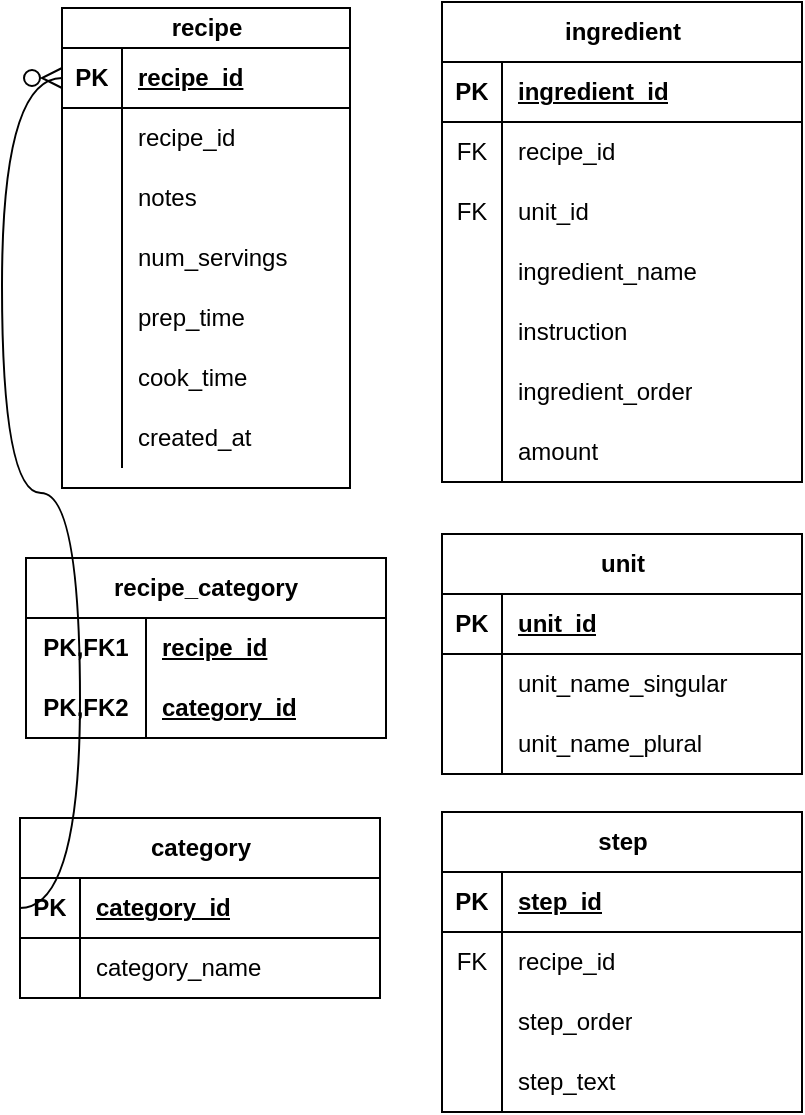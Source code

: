 <mxfile version="26.1.3">
  <diagram name="Page-1" id="1eu7WIIBuDmaCZxeOzzw">
    <mxGraphModel dx="1194" dy="828" grid="0" gridSize="10" guides="1" tooltips="1" connect="1" arrows="1" fold="1" page="0" pageScale="1" pageWidth="850" pageHeight="1100" math="0" shadow="0">
      <root>
        <mxCell id="0" />
        <mxCell id="1" parent="0" />
        <mxCell id="7HsE6MI-oBIblKTh3Ibe-1" value="recipe" style="shape=table;startSize=20;container=1;collapsible=1;childLayout=tableLayout;fixedRows=1;rowLines=0;fontStyle=1;align=center;resizeLast=1;html=1;" vertex="1" parent="1">
          <mxGeometry x="-223" y="-15" width="144" height="240" as="geometry" />
        </mxCell>
        <mxCell id="7HsE6MI-oBIblKTh3Ibe-2" value="" style="shape=tableRow;horizontal=0;startSize=0;swimlaneHead=0;swimlaneBody=0;fillColor=none;collapsible=0;dropTarget=0;points=[[0,0.5],[1,0.5]];portConstraint=eastwest;top=0;left=0;right=0;bottom=1;" vertex="1" parent="7HsE6MI-oBIblKTh3Ibe-1">
          <mxGeometry y="20" width="144" height="30" as="geometry" />
        </mxCell>
        <mxCell id="7HsE6MI-oBIblKTh3Ibe-3" value="PK" style="shape=partialRectangle;connectable=0;fillColor=none;top=0;left=0;bottom=0;right=0;fontStyle=1;overflow=hidden;whiteSpace=wrap;html=1;" vertex="1" parent="7HsE6MI-oBIblKTh3Ibe-2">
          <mxGeometry width="30" height="30" as="geometry">
            <mxRectangle width="30" height="30" as="alternateBounds" />
          </mxGeometry>
        </mxCell>
        <mxCell id="7HsE6MI-oBIblKTh3Ibe-4" value="recipe_id" style="shape=partialRectangle;connectable=0;fillColor=none;top=0;left=0;bottom=0;right=0;align=left;spacingLeft=6;fontStyle=5;overflow=hidden;whiteSpace=wrap;html=1;" vertex="1" parent="7HsE6MI-oBIblKTh3Ibe-2">
          <mxGeometry x="30" width="114" height="30" as="geometry">
            <mxRectangle width="114" height="30" as="alternateBounds" />
          </mxGeometry>
        </mxCell>
        <mxCell id="7HsE6MI-oBIblKTh3Ibe-5" value="" style="shape=tableRow;horizontal=0;startSize=0;swimlaneHead=0;swimlaneBody=0;fillColor=none;collapsible=0;dropTarget=0;points=[[0,0.5],[1,0.5]];portConstraint=eastwest;top=0;left=0;right=0;bottom=0;" vertex="1" parent="7HsE6MI-oBIblKTh3Ibe-1">
          <mxGeometry y="50" width="144" height="30" as="geometry" />
        </mxCell>
        <mxCell id="7HsE6MI-oBIblKTh3Ibe-6" value="" style="shape=partialRectangle;connectable=0;fillColor=none;top=0;left=0;bottom=0;right=0;editable=1;overflow=hidden;whiteSpace=wrap;html=1;" vertex="1" parent="7HsE6MI-oBIblKTh3Ibe-5">
          <mxGeometry width="30" height="30" as="geometry">
            <mxRectangle width="30" height="30" as="alternateBounds" />
          </mxGeometry>
        </mxCell>
        <mxCell id="7HsE6MI-oBIblKTh3Ibe-7" value="recipe_id" style="shape=partialRectangle;connectable=0;fillColor=none;top=0;left=0;bottom=0;right=0;align=left;spacingLeft=6;overflow=hidden;whiteSpace=wrap;html=1;" vertex="1" parent="7HsE6MI-oBIblKTh3Ibe-5">
          <mxGeometry x="30" width="114" height="30" as="geometry">
            <mxRectangle width="114" height="30" as="alternateBounds" />
          </mxGeometry>
        </mxCell>
        <mxCell id="7HsE6MI-oBIblKTh3Ibe-8" value="" style="shape=tableRow;horizontal=0;startSize=0;swimlaneHead=0;swimlaneBody=0;fillColor=none;collapsible=0;dropTarget=0;points=[[0,0.5],[1,0.5]];portConstraint=eastwest;top=0;left=0;right=0;bottom=0;" vertex="1" parent="7HsE6MI-oBIblKTh3Ibe-1">
          <mxGeometry y="80" width="144" height="30" as="geometry" />
        </mxCell>
        <mxCell id="7HsE6MI-oBIblKTh3Ibe-9" value="" style="shape=partialRectangle;connectable=0;fillColor=none;top=0;left=0;bottom=0;right=0;editable=1;overflow=hidden;whiteSpace=wrap;html=1;" vertex="1" parent="7HsE6MI-oBIblKTh3Ibe-8">
          <mxGeometry width="30" height="30" as="geometry">
            <mxRectangle width="30" height="30" as="alternateBounds" />
          </mxGeometry>
        </mxCell>
        <mxCell id="7HsE6MI-oBIblKTh3Ibe-10" value="notes" style="shape=partialRectangle;connectable=0;fillColor=none;top=0;left=0;bottom=0;right=0;align=left;spacingLeft=6;overflow=hidden;whiteSpace=wrap;html=1;" vertex="1" parent="7HsE6MI-oBIblKTh3Ibe-8">
          <mxGeometry x="30" width="114" height="30" as="geometry">
            <mxRectangle width="114" height="30" as="alternateBounds" />
          </mxGeometry>
        </mxCell>
        <mxCell id="7HsE6MI-oBIblKTh3Ibe-11" value="" style="shape=tableRow;horizontal=0;startSize=0;swimlaneHead=0;swimlaneBody=0;fillColor=none;collapsible=0;dropTarget=0;points=[[0,0.5],[1,0.5]];portConstraint=eastwest;top=0;left=0;right=0;bottom=0;" vertex="1" parent="7HsE6MI-oBIblKTh3Ibe-1">
          <mxGeometry y="110" width="144" height="30" as="geometry" />
        </mxCell>
        <mxCell id="7HsE6MI-oBIblKTh3Ibe-12" value="" style="shape=partialRectangle;connectable=0;fillColor=none;top=0;left=0;bottom=0;right=0;editable=1;overflow=hidden;whiteSpace=wrap;html=1;" vertex="1" parent="7HsE6MI-oBIblKTh3Ibe-11">
          <mxGeometry width="30" height="30" as="geometry">
            <mxRectangle width="30" height="30" as="alternateBounds" />
          </mxGeometry>
        </mxCell>
        <mxCell id="7HsE6MI-oBIblKTh3Ibe-13" value="num_servings" style="shape=partialRectangle;connectable=0;fillColor=none;top=0;left=0;bottom=0;right=0;align=left;spacingLeft=6;overflow=hidden;whiteSpace=wrap;html=1;" vertex="1" parent="7HsE6MI-oBIblKTh3Ibe-11">
          <mxGeometry x="30" width="114" height="30" as="geometry">
            <mxRectangle width="114" height="30" as="alternateBounds" />
          </mxGeometry>
        </mxCell>
        <mxCell id="7HsE6MI-oBIblKTh3Ibe-14" style="shape=tableRow;horizontal=0;startSize=0;swimlaneHead=0;swimlaneBody=0;fillColor=none;collapsible=0;dropTarget=0;points=[[0,0.5],[1,0.5]];portConstraint=eastwest;top=0;left=0;right=0;bottom=0;" vertex="1" parent="7HsE6MI-oBIblKTh3Ibe-1">
          <mxGeometry y="140" width="144" height="30" as="geometry" />
        </mxCell>
        <mxCell id="7HsE6MI-oBIblKTh3Ibe-15" style="shape=partialRectangle;connectable=0;fillColor=none;top=0;left=0;bottom=0;right=0;editable=1;overflow=hidden;whiteSpace=wrap;html=1;" vertex="1" parent="7HsE6MI-oBIblKTh3Ibe-14">
          <mxGeometry width="30" height="30" as="geometry">
            <mxRectangle width="30" height="30" as="alternateBounds" />
          </mxGeometry>
        </mxCell>
        <mxCell id="7HsE6MI-oBIblKTh3Ibe-16" value="prep_time" style="shape=partialRectangle;connectable=0;fillColor=none;top=0;left=0;bottom=0;right=0;align=left;spacingLeft=6;overflow=hidden;whiteSpace=wrap;html=1;" vertex="1" parent="7HsE6MI-oBIblKTh3Ibe-14">
          <mxGeometry x="30" width="114" height="30" as="geometry">
            <mxRectangle width="114" height="30" as="alternateBounds" />
          </mxGeometry>
        </mxCell>
        <mxCell id="7HsE6MI-oBIblKTh3Ibe-17" style="shape=tableRow;horizontal=0;startSize=0;swimlaneHead=0;swimlaneBody=0;fillColor=none;collapsible=0;dropTarget=0;points=[[0,0.5],[1,0.5]];portConstraint=eastwest;top=0;left=0;right=0;bottom=0;" vertex="1" parent="7HsE6MI-oBIblKTh3Ibe-1">
          <mxGeometry y="170" width="144" height="30" as="geometry" />
        </mxCell>
        <mxCell id="7HsE6MI-oBIblKTh3Ibe-18" style="shape=partialRectangle;connectable=0;fillColor=none;top=0;left=0;bottom=0;right=0;editable=1;overflow=hidden;whiteSpace=wrap;html=1;" vertex="1" parent="7HsE6MI-oBIblKTh3Ibe-17">
          <mxGeometry width="30" height="30" as="geometry">
            <mxRectangle width="30" height="30" as="alternateBounds" />
          </mxGeometry>
        </mxCell>
        <mxCell id="7HsE6MI-oBIblKTh3Ibe-19" value="cook_time" style="shape=partialRectangle;connectable=0;fillColor=none;top=0;left=0;bottom=0;right=0;align=left;spacingLeft=6;overflow=hidden;whiteSpace=wrap;html=1;" vertex="1" parent="7HsE6MI-oBIblKTh3Ibe-17">
          <mxGeometry x="30" width="114" height="30" as="geometry">
            <mxRectangle width="114" height="30" as="alternateBounds" />
          </mxGeometry>
        </mxCell>
        <mxCell id="7HsE6MI-oBIblKTh3Ibe-20" style="shape=tableRow;horizontal=0;startSize=0;swimlaneHead=0;swimlaneBody=0;fillColor=none;collapsible=0;dropTarget=0;points=[[0,0.5],[1,0.5]];portConstraint=eastwest;top=0;left=0;right=0;bottom=0;" vertex="1" parent="7HsE6MI-oBIblKTh3Ibe-1">
          <mxGeometry y="200" width="144" height="30" as="geometry" />
        </mxCell>
        <mxCell id="7HsE6MI-oBIblKTh3Ibe-21" style="shape=partialRectangle;connectable=0;fillColor=none;top=0;left=0;bottom=0;right=0;editable=1;overflow=hidden;whiteSpace=wrap;html=1;" vertex="1" parent="7HsE6MI-oBIblKTh3Ibe-20">
          <mxGeometry width="30" height="30" as="geometry">
            <mxRectangle width="30" height="30" as="alternateBounds" />
          </mxGeometry>
        </mxCell>
        <mxCell id="7HsE6MI-oBIblKTh3Ibe-22" value="created_at" style="shape=partialRectangle;connectable=0;fillColor=none;top=0;left=0;bottom=0;right=0;align=left;spacingLeft=6;overflow=hidden;whiteSpace=wrap;html=1;" vertex="1" parent="7HsE6MI-oBIblKTh3Ibe-20">
          <mxGeometry x="30" width="114" height="30" as="geometry">
            <mxRectangle width="114" height="30" as="alternateBounds" />
          </mxGeometry>
        </mxCell>
        <mxCell id="7HsE6MI-oBIblKTh3Ibe-23" value="ingredient" style="shape=table;startSize=30;container=1;collapsible=1;childLayout=tableLayout;fixedRows=1;rowLines=0;fontStyle=1;align=center;resizeLast=1;html=1;" vertex="1" parent="1">
          <mxGeometry x="-33" y="-18" width="180" height="240" as="geometry" />
        </mxCell>
        <mxCell id="7HsE6MI-oBIblKTh3Ibe-24" value="" style="shape=tableRow;horizontal=0;startSize=0;swimlaneHead=0;swimlaneBody=0;fillColor=none;collapsible=0;dropTarget=0;points=[[0,0.5],[1,0.5]];portConstraint=eastwest;top=0;left=0;right=0;bottom=1;" vertex="1" parent="7HsE6MI-oBIblKTh3Ibe-23">
          <mxGeometry y="30" width="180" height="30" as="geometry" />
        </mxCell>
        <mxCell id="7HsE6MI-oBIblKTh3Ibe-25" value="PK" style="shape=partialRectangle;connectable=0;fillColor=none;top=0;left=0;bottom=0;right=0;fontStyle=1;overflow=hidden;whiteSpace=wrap;html=1;" vertex="1" parent="7HsE6MI-oBIblKTh3Ibe-24">
          <mxGeometry width="30" height="30" as="geometry">
            <mxRectangle width="30" height="30" as="alternateBounds" />
          </mxGeometry>
        </mxCell>
        <mxCell id="7HsE6MI-oBIblKTh3Ibe-26" value="ingredient_id" style="shape=partialRectangle;connectable=0;fillColor=none;top=0;left=0;bottom=0;right=0;align=left;spacingLeft=6;fontStyle=5;overflow=hidden;whiteSpace=wrap;html=1;" vertex="1" parent="7HsE6MI-oBIblKTh3Ibe-24">
          <mxGeometry x="30" width="150" height="30" as="geometry">
            <mxRectangle width="150" height="30" as="alternateBounds" />
          </mxGeometry>
        </mxCell>
        <mxCell id="7HsE6MI-oBIblKTh3Ibe-27" value="" style="shape=tableRow;horizontal=0;startSize=0;swimlaneHead=0;swimlaneBody=0;fillColor=none;collapsible=0;dropTarget=0;points=[[0,0.5],[1,0.5]];portConstraint=eastwest;top=0;left=0;right=0;bottom=0;" vertex="1" parent="7HsE6MI-oBIblKTh3Ibe-23">
          <mxGeometry y="60" width="180" height="30" as="geometry" />
        </mxCell>
        <mxCell id="7HsE6MI-oBIblKTh3Ibe-28" value="FK" style="shape=partialRectangle;connectable=0;fillColor=none;top=0;left=0;bottom=0;right=0;editable=1;overflow=hidden;whiteSpace=wrap;html=1;" vertex="1" parent="7HsE6MI-oBIblKTh3Ibe-27">
          <mxGeometry width="30" height="30" as="geometry">
            <mxRectangle width="30" height="30" as="alternateBounds" />
          </mxGeometry>
        </mxCell>
        <mxCell id="7HsE6MI-oBIblKTh3Ibe-29" value="recipe_id" style="shape=partialRectangle;connectable=0;fillColor=none;top=0;left=0;bottom=0;right=0;align=left;spacingLeft=6;overflow=hidden;whiteSpace=wrap;html=1;" vertex="1" parent="7HsE6MI-oBIblKTh3Ibe-27">
          <mxGeometry x="30" width="150" height="30" as="geometry">
            <mxRectangle width="150" height="30" as="alternateBounds" />
          </mxGeometry>
        </mxCell>
        <mxCell id="7HsE6MI-oBIblKTh3Ibe-30" value="" style="shape=tableRow;horizontal=0;startSize=0;swimlaneHead=0;swimlaneBody=0;fillColor=none;collapsible=0;dropTarget=0;points=[[0,0.5],[1,0.5]];portConstraint=eastwest;top=0;left=0;right=0;bottom=0;" vertex="1" parent="7HsE6MI-oBIblKTh3Ibe-23">
          <mxGeometry y="90" width="180" height="30" as="geometry" />
        </mxCell>
        <mxCell id="7HsE6MI-oBIblKTh3Ibe-31" value="FK" style="shape=partialRectangle;connectable=0;fillColor=none;top=0;left=0;bottom=0;right=0;editable=1;overflow=hidden;whiteSpace=wrap;html=1;" vertex="1" parent="7HsE6MI-oBIblKTh3Ibe-30">
          <mxGeometry width="30" height="30" as="geometry">
            <mxRectangle width="30" height="30" as="alternateBounds" />
          </mxGeometry>
        </mxCell>
        <mxCell id="7HsE6MI-oBIblKTh3Ibe-32" value="unit_id" style="shape=partialRectangle;connectable=0;fillColor=none;top=0;left=0;bottom=0;right=0;align=left;spacingLeft=6;overflow=hidden;whiteSpace=wrap;html=1;" vertex="1" parent="7HsE6MI-oBIblKTh3Ibe-30">
          <mxGeometry x="30" width="150" height="30" as="geometry">
            <mxRectangle width="150" height="30" as="alternateBounds" />
          </mxGeometry>
        </mxCell>
        <mxCell id="7HsE6MI-oBIblKTh3Ibe-33" value="" style="shape=tableRow;horizontal=0;startSize=0;swimlaneHead=0;swimlaneBody=0;fillColor=none;collapsible=0;dropTarget=0;points=[[0,0.5],[1,0.5]];portConstraint=eastwest;top=0;left=0;right=0;bottom=0;" vertex="1" parent="7HsE6MI-oBIblKTh3Ibe-23">
          <mxGeometry y="120" width="180" height="30" as="geometry" />
        </mxCell>
        <mxCell id="7HsE6MI-oBIblKTh3Ibe-34" value="" style="shape=partialRectangle;connectable=0;fillColor=none;top=0;left=0;bottom=0;right=0;editable=1;overflow=hidden;whiteSpace=wrap;html=1;" vertex="1" parent="7HsE6MI-oBIblKTh3Ibe-33">
          <mxGeometry width="30" height="30" as="geometry">
            <mxRectangle width="30" height="30" as="alternateBounds" />
          </mxGeometry>
        </mxCell>
        <mxCell id="7HsE6MI-oBIblKTh3Ibe-35" value="ingredient_name" style="shape=partialRectangle;connectable=0;fillColor=none;top=0;left=0;bottom=0;right=0;align=left;spacingLeft=6;overflow=hidden;whiteSpace=wrap;html=1;" vertex="1" parent="7HsE6MI-oBIblKTh3Ibe-33">
          <mxGeometry x="30" width="150" height="30" as="geometry">
            <mxRectangle width="150" height="30" as="alternateBounds" />
          </mxGeometry>
        </mxCell>
        <mxCell id="7HsE6MI-oBIblKTh3Ibe-43" style="shape=tableRow;horizontal=0;startSize=0;swimlaneHead=0;swimlaneBody=0;fillColor=none;collapsible=0;dropTarget=0;points=[[0,0.5],[1,0.5]];portConstraint=eastwest;top=0;left=0;right=0;bottom=0;" vertex="1" parent="7HsE6MI-oBIblKTh3Ibe-23">
          <mxGeometry y="150" width="180" height="30" as="geometry" />
        </mxCell>
        <mxCell id="7HsE6MI-oBIblKTh3Ibe-44" style="shape=partialRectangle;connectable=0;fillColor=none;top=0;left=0;bottom=0;right=0;editable=1;overflow=hidden;whiteSpace=wrap;html=1;" vertex="1" parent="7HsE6MI-oBIblKTh3Ibe-43">
          <mxGeometry width="30" height="30" as="geometry">
            <mxRectangle width="30" height="30" as="alternateBounds" />
          </mxGeometry>
        </mxCell>
        <mxCell id="7HsE6MI-oBIblKTh3Ibe-45" value="instruction" style="shape=partialRectangle;connectable=0;fillColor=none;top=0;left=0;bottom=0;right=0;align=left;spacingLeft=6;overflow=hidden;whiteSpace=wrap;html=1;" vertex="1" parent="7HsE6MI-oBIblKTh3Ibe-43">
          <mxGeometry x="30" width="150" height="30" as="geometry">
            <mxRectangle width="150" height="30" as="alternateBounds" />
          </mxGeometry>
        </mxCell>
        <mxCell id="7HsE6MI-oBIblKTh3Ibe-40" style="shape=tableRow;horizontal=0;startSize=0;swimlaneHead=0;swimlaneBody=0;fillColor=none;collapsible=0;dropTarget=0;points=[[0,0.5],[1,0.5]];portConstraint=eastwest;top=0;left=0;right=0;bottom=0;" vertex="1" parent="7HsE6MI-oBIblKTh3Ibe-23">
          <mxGeometry y="180" width="180" height="30" as="geometry" />
        </mxCell>
        <mxCell id="7HsE6MI-oBIblKTh3Ibe-41" style="shape=partialRectangle;connectable=0;fillColor=none;top=0;left=0;bottom=0;right=0;editable=1;overflow=hidden;whiteSpace=wrap;html=1;" vertex="1" parent="7HsE6MI-oBIblKTh3Ibe-40">
          <mxGeometry width="30" height="30" as="geometry">
            <mxRectangle width="30" height="30" as="alternateBounds" />
          </mxGeometry>
        </mxCell>
        <mxCell id="7HsE6MI-oBIblKTh3Ibe-42" value="ingredient_order" style="shape=partialRectangle;connectable=0;fillColor=none;top=0;left=0;bottom=0;right=0;align=left;spacingLeft=6;overflow=hidden;whiteSpace=wrap;html=1;" vertex="1" parent="7HsE6MI-oBIblKTh3Ibe-40">
          <mxGeometry x="30" width="150" height="30" as="geometry">
            <mxRectangle width="150" height="30" as="alternateBounds" />
          </mxGeometry>
        </mxCell>
        <mxCell id="7HsE6MI-oBIblKTh3Ibe-37" style="shape=tableRow;horizontal=0;startSize=0;swimlaneHead=0;swimlaneBody=0;fillColor=none;collapsible=0;dropTarget=0;points=[[0,0.5],[1,0.5]];portConstraint=eastwest;top=0;left=0;right=0;bottom=0;" vertex="1" parent="7HsE6MI-oBIblKTh3Ibe-23">
          <mxGeometry y="210" width="180" height="30" as="geometry" />
        </mxCell>
        <mxCell id="7HsE6MI-oBIblKTh3Ibe-38" style="shape=partialRectangle;connectable=0;fillColor=none;top=0;left=0;bottom=0;right=0;editable=1;overflow=hidden;whiteSpace=wrap;html=1;" vertex="1" parent="7HsE6MI-oBIblKTh3Ibe-37">
          <mxGeometry width="30" height="30" as="geometry">
            <mxRectangle width="30" height="30" as="alternateBounds" />
          </mxGeometry>
        </mxCell>
        <mxCell id="7HsE6MI-oBIblKTh3Ibe-39" value="amount" style="shape=partialRectangle;connectable=0;fillColor=none;top=0;left=0;bottom=0;right=0;align=left;spacingLeft=6;overflow=hidden;whiteSpace=wrap;html=1;" vertex="1" parent="7HsE6MI-oBIblKTh3Ibe-37">
          <mxGeometry x="30" width="150" height="30" as="geometry">
            <mxRectangle width="150" height="30" as="alternateBounds" />
          </mxGeometry>
        </mxCell>
        <mxCell id="7HsE6MI-oBIblKTh3Ibe-46" value="unit" style="shape=table;startSize=30;container=1;collapsible=1;childLayout=tableLayout;fixedRows=1;rowLines=0;fontStyle=1;align=center;resizeLast=1;html=1;" vertex="1" parent="1">
          <mxGeometry x="-33" y="248" width="180" height="120" as="geometry" />
        </mxCell>
        <mxCell id="7HsE6MI-oBIblKTh3Ibe-47" value="" style="shape=tableRow;horizontal=0;startSize=0;swimlaneHead=0;swimlaneBody=0;fillColor=none;collapsible=0;dropTarget=0;points=[[0,0.5],[1,0.5]];portConstraint=eastwest;top=0;left=0;right=0;bottom=1;" vertex="1" parent="7HsE6MI-oBIblKTh3Ibe-46">
          <mxGeometry y="30" width="180" height="30" as="geometry" />
        </mxCell>
        <mxCell id="7HsE6MI-oBIblKTh3Ibe-48" value="PK" style="shape=partialRectangle;connectable=0;fillColor=none;top=0;left=0;bottom=0;right=0;fontStyle=1;overflow=hidden;whiteSpace=wrap;html=1;" vertex="1" parent="7HsE6MI-oBIblKTh3Ibe-47">
          <mxGeometry width="30" height="30" as="geometry">
            <mxRectangle width="30" height="30" as="alternateBounds" />
          </mxGeometry>
        </mxCell>
        <mxCell id="7HsE6MI-oBIblKTh3Ibe-49" value="unit_id" style="shape=partialRectangle;connectable=0;fillColor=none;top=0;left=0;bottom=0;right=0;align=left;spacingLeft=6;fontStyle=5;overflow=hidden;whiteSpace=wrap;html=1;" vertex="1" parent="7HsE6MI-oBIblKTh3Ibe-47">
          <mxGeometry x="30" width="150" height="30" as="geometry">
            <mxRectangle width="150" height="30" as="alternateBounds" />
          </mxGeometry>
        </mxCell>
        <mxCell id="7HsE6MI-oBIblKTh3Ibe-50" value="" style="shape=tableRow;horizontal=0;startSize=0;swimlaneHead=0;swimlaneBody=0;fillColor=none;collapsible=0;dropTarget=0;points=[[0,0.5],[1,0.5]];portConstraint=eastwest;top=0;left=0;right=0;bottom=0;" vertex="1" parent="7HsE6MI-oBIblKTh3Ibe-46">
          <mxGeometry y="60" width="180" height="30" as="geometry" />
        </mxCell>
        <mxCell id="7HsE6MI-oBIblKTh3Ibe-51" value="" style="shape=partialRectangle;connectable=0;fillColor=none;top=0;left=0;bottom=0;right=0;editable=1;overflow=hidden;whiteSpace=wrap;html=1;" vertex="1" parent="7HsE6MI-oBIblKTh3Ibe-50">
          <mxGeometry width="30" height="30" as="geometry">
            <mxRectangle width="30" height="30" as="alternateBounds" />
          </mxGeometry>
        </mxCell>
        <mxCell id="7HsE6MI-oBIblKTh3Ibe-52" value="unit_name_singular" style="shape=partialRectangle;connectable=0;fillColor=none;top=0;left=0;bottom=0;right=0;align=left;spacingLeft=6;overflow=hidden;whiteSpace=wrap;html=1;" vertex="1" parent="7HsE6MI-oBIblKTh3Ibe-50">
          <mxGeometry x="30" width="150" height="30" as="geometry">
            <mxRectangle width="150" height="30" as="alternateBounds" />
          </mxGeometry>
        </mxCell>
        <mxCell id="7HsE6MI-oBIblKTh3Ibe-53" value="" style="shape=tableRow;horizontal=0;startSize=0;swimlaneHead=0;swimlaneBody=0;fillColor=none;collapsible=0;dropTarget=0;points=[[0,0.5],[1,0.5]];portConstraint=eastwest;top=0;left=0;right=0;bottom=0;" vertex="1" parent="7HsE6MI-oBIblKTh3Ibe-46">
          <mxGeometry y="90" width="180" height="30" as="geometry" />
        </mxCell>
        <mxCell id="7HsE6MI-oBIblKTh3Ibe-54" value="" style="shape=partialRectangle;connectable=0;fillColor=none;top=0;left=0;bottom=0;right=0;editable=1;overflow=hidden;whiteSpace=wrap;html=1;" vertex="1" parent="7HsE6MI-oBIblKTh3Ibe-53">
          <mxGeometry width="30" height="30" as="geometry">
            <mxRectangle width="30" height="30" as="alternateBounds" />
          </mxGeometry>
        </mxCell>
        <mxCell id="7HsE6MI-oBIblKTh3Ibe-55" value="unit_name_plural" style="shape=partialRectangle;connectable=0;fillColor=none;top=0;left=0;bottom=0;right=0;align=left;spacingLeft=6;overflow=hidden;whiteSpace=wrap;html=1;" vertex="1" parent="7HsE6MI-oBIblKTh3Ibe-53">
          <mxGeometry x="30" width="150" height="30" as="geometry">
            <mxRectangle width="150" height="30" as="alternateBounds" />
          </mxGeometry>
        </mxCell>
        <mxCell id="7HsE6MI-oBIblKTh3Ibe-59" value="step" style="shape=table;startSize=30;container=1;collapsible=1;childLayout=tableLayout;fixedRows=1;rowLines=0;fontStyle=1;align=center;resizeLast=1;html=1;" vertex="1" parent="1">
          <mxGeometry x="-33" y="387" width="180" height="150" as="geometry" />
        </mxCell>
        <mxCell id="7HsE6MI-oBIblKTh3Ibe-60" value="" style="shape=tableRow;horizontal=0;startSize=0;swimlaneHead=0;swimlaneBody=0;fillColor=none;collapsible=0;dropTarget=0;points=[[0,0.5],[1,0.5]];portConstraint=eastwest;top=0;left=0;right=0;bottom=1;" vertex="1" parent="7HsE6MI-oBIblKTh3Ibe-59">
          <mxGeometry y="30" width="180" height="30" as="geometry" />
        </mxCell>
        <mxCell id="7HsE6MI-oBIblKTh3Ibe-61" value="PK" style="shape=partialRectangle;connectable=0;fillColor=none;top=0;left=0;bottom=0;right=0;fontStyle=1;overflow=hidden;whiteSpace=wrap;html=1;" vertex="1" parent="7HsE6MI-oBIblKTh3Ibe-60">
          <mxGeometry width="30" height="30" as="geometry">
            <mxRectangle width="30" height="30" as="alternateBounds" />
          </mxGeometry>
        </mxCell>
        <mxCell id="7HsE6MI-oBIblKTh3Ibe-62" value="step_id" style="shape=partialRectangle;connectable=0;fillColor=none;top=0;left=0;bottom=0;right=0;align=left;spacingLeft=6;fontStyle=5;overflow=hidden;whiteSpace=wrap;html=1;" vertex="1" parent="7HsE6MI-oBIblKTh3Ibe-60">
          <mxGeometry x="30" width="150" height="30" as="geometry">
            <mxRectangle width="150" height="30" as="alternateBounds" />
          </mxGeometry>
        </mxCell>
        <mxCell id="7HsE6MI-oBIblKTh3Ibe-63" value="" style="shape=tableRow;horizontal=0;startSize=0;swimlaneHead=0;swimlaneBody=0;fillColor=none;collapsible=0;dropTarget=0;points=[[0,0.5],[1,0.5]];portConstraint=eastwest;top=0;left=0;right=0;bottom=0;" vertex="1" parent="7HsE6MI-oBIblKTh3Ibe-59">
          <mxGeometry y="60" width="180" height="30" as="geometry" />
        </mxCell>
        <mxCell id="7HsE6MI-oBIblKTh3Ibe-64" value="FK" style="shape=partialRectangle;connectable=0;fillColor=none;top=0;left=0;bottom=0;right=0;editable=1;overflow=hidden;whiteSpace=wrap;html=1;" vertex="1" parent="7HsE6MI-oBIblKTh3Ibe-63">
          <mxGeometry width="30" height="30" as="geometry">
            <mxRectangle width="30" height="30" as="alternateBounds" />
          </mxGeometry>
        </mxCell>
        <mxCell id="7HsE6MI-oBIblKTh3Ibe-65" value="recipe_id" style="shape=partialRectangle;connectable=0;fillColor=none;top=0;left=0;bottom=0;right=0;align=left;spacingLeft=6;overflow=hidden;whiteSpace=wrap;html=1;" vertex="1" parent="7HsE6MI-oBIblKTh3Ibe-63">
          <mxGeometry x="30" width="150" height="30" as="geometry">
            <mxRectangle width="150" height="30" as="alternateBounds" />
          </mxGeometry>
        </mxCell>
        <mxCell id="7HsE6MI-oBIblKTh3Ibe-66" value="" style="shape=tableRow;horizontal=0;startSize=0;swimlaneHead=0;swimlaneBody=0;fillColor=none;collapsible=0;dropTarget=0;points=[[0,0.5],[1,0.5]];portConstraint=eastwest;top=0;left=0;right=0;bottom=0;" vertex="1" parent="7HsE6MI-oBIblKTh3Ibe-59">
          <mxGeometry y="90" width="180" height="30" as="geometry" />
        </mxCell>
        <mxCell id="7HsE6MI-oBIblKTh3Ibe-67" value="" style="shape=partialRectangle;connectable=0;fillColor=none;top=0;left=0;bottom=0;right=0;editable=1;overflow=hidden;whiteSpace=wrap;html=1;" vertex="1" parent="7HsE6MI-oBIblKTh3Ibe-66">
          <mxGeometry width="30" height="30" as="geometry">
            <mxRectangle width="30" height="30" as="alternateBounds" />
          </mxGeometry>
        </mxCell>
        <mxCell id="7HsE6MI-oBIblKTh3Ibe-68" value="step_order" style="shape=partialRectangle;connectable=0;fillColor=none;top=0;left=0;bottom=0;right=0;align=left;spacingLeft=6;overflow=hidden;whiteSpace=wrap;html=1;" vertex="1" parent="7HsE6MI-oBIblKTh3Ibe-66">
          <mxGeometry x="30" width="150" height="30" as="geometry">
            <mxRectangle width="150" height="30" as="alternateBounds" />
          </mxGeometry>
        </mxCell>
        <mxCell id="7HsE6MI-oBIblKTh3Ibe-69" value="" style="shape=tableRow;horizontal=0;startSize=0;swimlaneHead=0;swimlaneBody=0;fillColor=none;collapsible=0;dropTarget=0;points=[[0,0.5],[1,0.5]];portConstraint=eastwest;top=0;left=0;right=0;bottom=0;" vertex="1" parent="7HsE6MI-oBIblKTh3Ibe-59">
          <mxGeometry y="120" width="180" height="30" as="geometry" />
        </mxCell>
        <mxCell id="7HsE6MI-oBIblKTh3Ibe-70" value="" style="shape=partialRectangle;connectable=0;fillColor=none;top=0;left=0;bottom=0;right=0;editable=1;overflow=hidden;whiteSpace=wrap;html=1;" vertex="1" parent="7HsE6MI-oBIblKTh3Ibe-69">
          <mxGeometry width="30" height="30" as="geometry">
            <mxRectangle width="30" height="30" as="alternateBounds" />
          </mxGeometry>
        </mxCell>
        <mxCell id="7HsE6MI-oBIblKTh3Ibe-71" value="step_text" style="shape=partialRectangle;connectable=0;fillColor=none;top=0;left=0;bottom=0;right=0;align=left;spacingLeft=6;overflow=hidden;whiteSpace=wrap;html=1;" vertex="1" parent="7HsE6MI-oBIblKTh3Ibe-69">
          <mxGeometry x="30" width="150" height="30" as="geometry">
            <mxRectangle width="150" height="30" as="alternateBounds" />
          </mxGeometry>
        </mxCell>
        <mxCell id="7HsE6MI-oBIblKTh3Ibe-72" value="category" style="shape=table;startSize=30;container=1;collapsible=1;childLayout=tableLayout;fixedRows=1;rowLines=0;fontStyle=1;align=center;resizeLast=1;html=1;" vertex="1" parent="1">
          <mxGeometry x="-244" y="390" width="180" height="90" as="geometry" />
        </mxCell>
        <mxCell id="7HsE6MI-oBIblKTh3Ibe-73" value="" style="shape=tableRow;horizontal=0;startSize=0;swimlaneHead=0;swimlaneBody=0;fillColor=none;collapsible=0;dropTarget=0;points=[[0,0.5],[1,0.5]];portConstraint=eastwest;top=0;left=0;right=0;bottom=1;" vertex="1" parent="7HsE6MI-oBIblKTh3Ibe-72">
          <mxGeometry y="30" width="180" height="30" as="geometry" />
        </mxCell>
        <mxCell id="7HsE6MI-oBIblKTh3Ibe-74" value="PK" style="shape=partialRectangle;connectable=0;fillColor=none;top=0;left=0;bottom=0;right=0;fontStyle=1;overflow=hidden;whiteSpace=wrap;html=1;" vertex="1" parent="7HsE6MI-oBIblKTh3Ibe-73">
          <mxGeometry width="30" height="30" as="geometry">
            <mxRectangle width="30" height="30" as="alternateBounds" />
          </mxGeometry>
        </mxCell>
        <mxCell id="7HsE6MI-oBIblKTh3Ibe-75" value="category_id" style="shape=partialRectangle;connectable=0;fillColor=none;top=0;left=0;bottom=0;right=0;align=left;spacingLeft=6;fontStyle=5;overflow=hidden;whiteSpace=wrap;html=1;" vertex="1" parent="7HsE6MI-oBIblKTh3Ibe-73">
          <mxGeometry x="30" width="150" height="30" as="geometry">
            <mxRectangle width="150" height="30" as="alternateBounds" />
          </mxGeometry>
        </mxCell>
        <mxCell id="7HsE6MI-oBIblKTh3Ibe-76" value="" style="shape=tableRow;horizontal=0;startSize=0;swimlaneHead=0;swimlaneBody=0;fillColor=none;collapsible=0;dropTarget=0;points=[[0,0.5],[1,0.5]];portConstraint=eastwest;top=0;left=0;right=0;bottom=0;" vertex="1" parent="7HsE6MI-oBIblKTh3Ibe-72">
          <mxGeometry y="60" width="180" height="30" as="geometry" />
        </mxCell>
        <mxCell id="7HsE6MI-oBIblKTh3Ibe-77" value="" style="shape=partialRectangle;connectable=0;fillColor=none;top=0;left=0;bottom=0;right=0;editable=1;overflow=hidden;whiteSpace=wrap;html=1;" vertex="1" parent="7HsE6MI-oBIblKTh3Ibe-76">
          <mxGeometry width="30" height="30" as="geometry">
            <mxRectangle width="30" height="30" as="alternateBounds" />
          </mxGeometry>
        </mxCell>
        <mxCell id="7HsE6MI-oBIblKTh3Ibe-78" value="category_name" style="shape=partialRectangle;connectable=0;fillColor=none;top=0;left=0;bottom=0;right=0;align=left;spacingLeft=6;overflow=hidden;whiteSpace=wrap;html=1;" vertex="1" parent="7HsE6MI-oBIblKTh3Ibe-76">
          <mxGeometry x="30" width="150" height="30" as="geometry">
            <mxRectangle width="150" height="30" as="alternateBounds" />
          </mxGeometry>
        </mxCell>
        <mxCell id="7HsE6MI-oBIblKTh3Ibe-99" value="recipe_category" style="shape=table;startSize=30;container=1;collapsible=1;childLayout=tableLayout;fixedRows=1;rowLines=0;fontStyle=1;align=center;resizeLast=1;html=1;whiteSpace=wrap;" vertex="1" parent="1">
          <mxGeometry x="-241" y="260" width="180" height="90" as="geometry" />
        </mxCell>
        <mxCell id="7HsE6MI-oBIblKTh3Ibe-100" value="" style="shape=tableRow;horizontal=0;startSize=0;swimlaneHead=0;swimlaneBody=0;fillColor=none;collapsible=0;dropTarget=0;points=[[0,0.5],[1,0.5]];portConstraint=eastwest;top=0;left=0;right=0;bottom=0;html=1;" vertex="1" parent="7HsE6MI-oBIblKTh3Ibe-99">
          <mxGeometry y="30" width="180" height="30" as="geometry" />
        </mxCell>
        <mxCell id="7HsE6MI-oBIblKTh3Ibe-101" value="PK,FK1" style="shape=partialRectangle;connectable=0;fillColor=none;top=0;left=0;bottom=0;right=0;fontStyle=1;overflow=hidden;html=1;whiteSpace=wrap;" vertex="1" parent="7HsE6MI-oBIblKTh3Ibe-100">
          <mxGeometry width="60" height="30" as="geometry">
            <mxRectangle width="60" height="30" as="alternateBounds" />
          </mxGeometry>
        </mxCell>
        <mxCell id="7HsE6MI-oBIblKTh3Ibe-102" value="recipe_id" style="shape=partialRectangle;connectable=0;fillColor=none;top=0;left=0;bottom=0;right=0;align=left;spacingLeft=6;fontStyle=5;overflow=hidden;html=1;whiteSpace=wrap;" vertex="1" parent="7HsE6MI-oBIblKTh3Ibe-100">
          <mxGeometry x="60" width="120" height="30" as="geometry">
            <mxRectangle width="120" height="30" as="alternateBounds" />
          </mxGeometry>
        </mxCell>
        <mxCell id="7HsE6MI-oBIblKTh3Ibe-103" value="" style="shape=tableRow;horizontal=0;startSize=0;swimlaneHead=0;swimlaneBody=0;fillColor=none;collapsible=0;dropTarget=0;points=[[0,0.5],[1,0.5]];portConstraint=eastwest;top=0;left=0;right=0;bottom=1;html=1;" vertex="1" parent="7HsE6MI-oBIblKTh3Ibe-99">
          <mxGeometry y="60" width="180" height="30" as="geometry" />
        </mxCell>
        <mxCell id="7HsE6MI-oBIblKTh3Ibe-104" value="PK,FK2" style="shape=partialRectangle;connectable=0;fillColor=none;top=0;left=0;bottom=0;right=0;fontStyle=1;overflow=hidden;html=1;whiteSpace=wrap;" vertex="1" parent="7HsE6MI-oBIblKTh3Ibe-103">
          <mxGeometry width="60" height="30" as="geometry">
            <mxRectangle width="60" height="30" as="alternateBounds" />
          </mxGeometry>
        </mxCell>
        <mxCell id="7HsE6MI-oBIblKTh3Ibe-105" value="category_id" style="shape=partialRectangle;connectable=0;fillColor=none;top=0;left=0;bottom=0;right=0;align=left;spacingLeft=6;fontStyle=5;overflow=hidden;html=1;whiteSpace=wrap;" vertex="1" parent="7HsE6MI-oBIblKTh3Ibe-103">
          <mxGeometry x="60" width="120" height="30" as="geometry">
            <mxRectangle width="120" height="30" as="alternateBounds" />
          </mxGeometry>
        </mxCell>
        <mxCell id="7HsE6MI-oBIblKTh3Ibe-115" value="" style="edgeStyle=entityRelationEdgeStyle;fontSize=12;html=1;endArrow=ERzeroToMany;endFill=1;rounded=0;startSize=8;endSize=8;curved=1;entryX=0;entryY=0.5;entryDx=0;entryDy=0;exitX=0;exitY=0.5;exitDx=0;exitDy=0;" edge="1" parent="1" source="7HsE6MI-oBIblKTh3Ibe-73" target="7HsE6MI-oBIblKTh3Ibe-2">
          <mxGeometry width="100" height="100" relative="1" as="geometry">
            <mxPoint x="-316" y="310" as="sourcePoint" />
            <mxPoint x="-189" y="161" as="targetPoint" />
          </mxGeometry>
        </mxCell>
      </root>
    </mxGraphModel>
  </diagram>
</mxfile>
